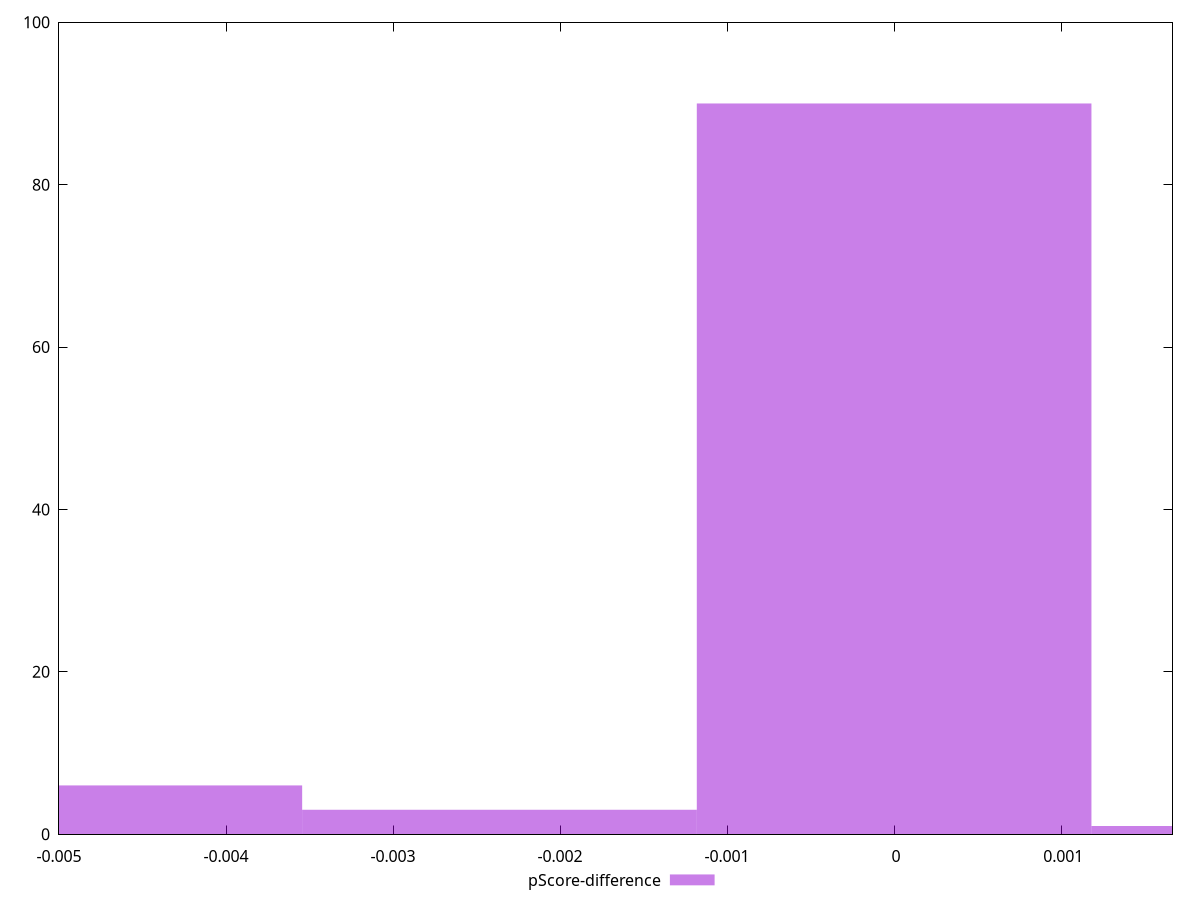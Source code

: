 reset

$pScoreDifference <<EOF
0 90
-0.004725560029755751 6
0.0023627800148778755 1
-0.0023627800148778755 3
EOF

set key outside below
set boxwidth 0.0023627800148778755
set xrange [-0.0050000000000000044:0.0016666666666667052]
set yrange [0:100]
set trange [0:100]
set style fill transparent solid 0.5 noborder
set terminal svg size 640, 490 enhanced background rgb 'white'
set output "report_00019_2021-02-10T18-14-37.922Z//unminified-css/samples/pages/pScore-difference/histogram.svg"

plot $pScoreDifference title "pScore-difference" with boxes

reset
